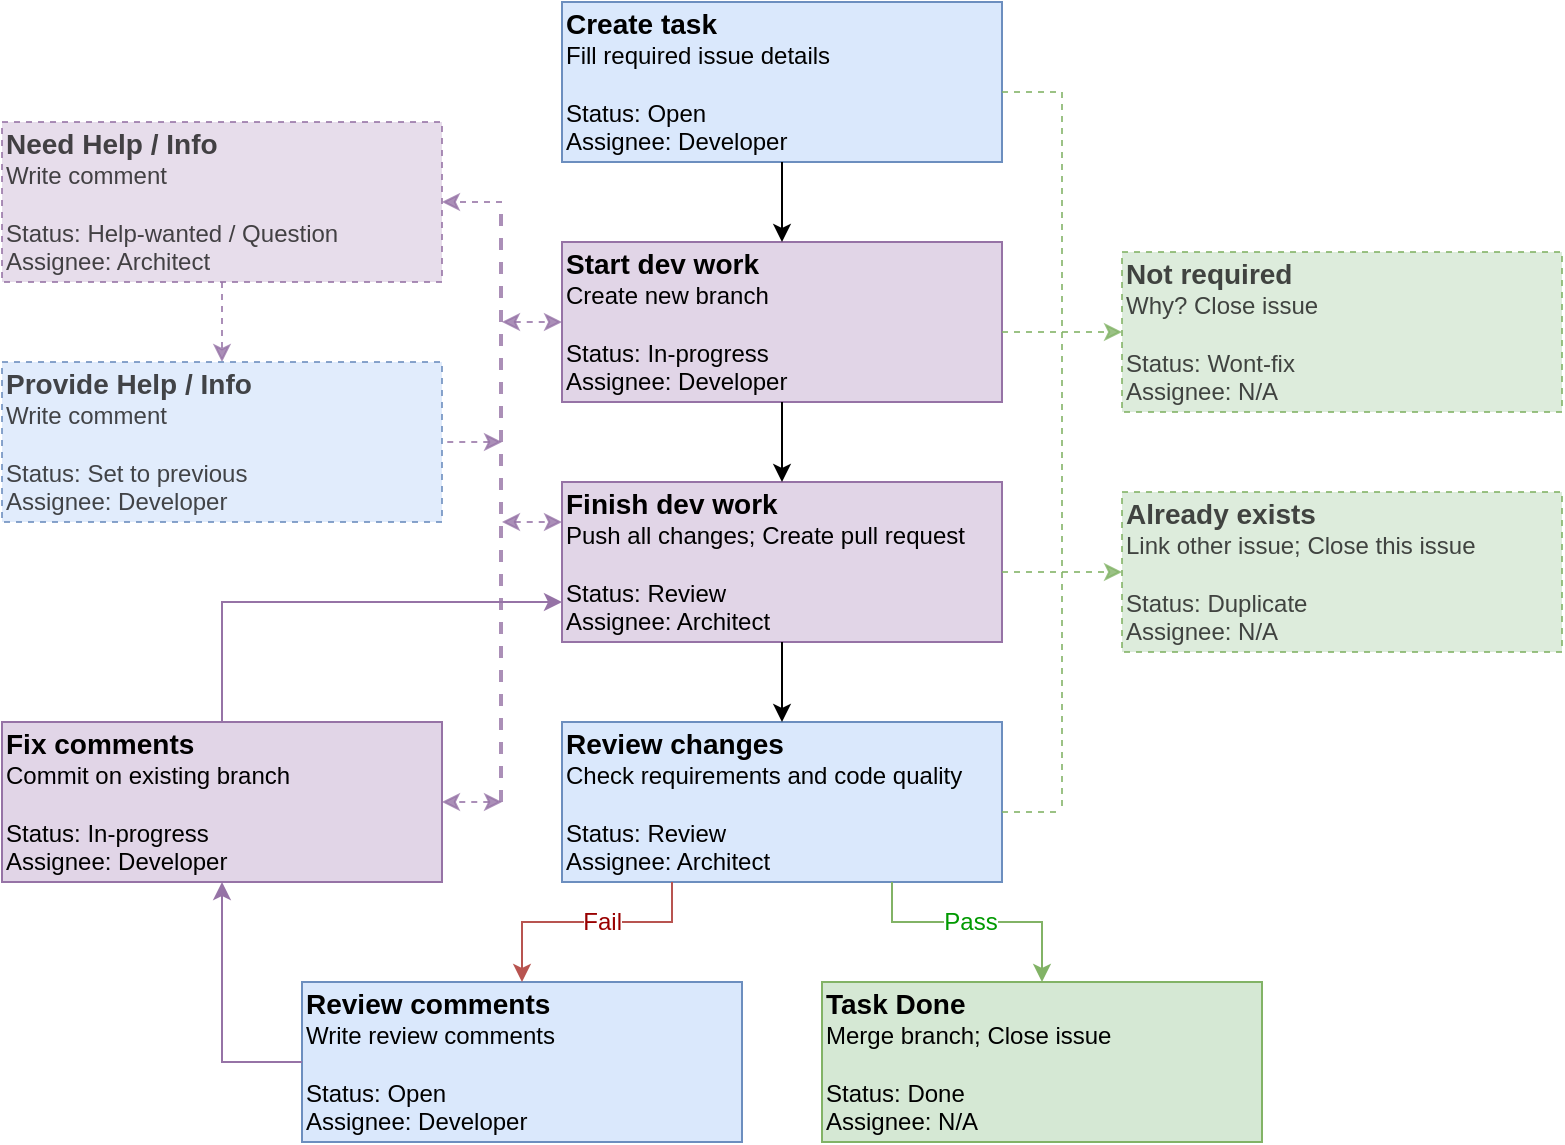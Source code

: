<mxfile version="12.1.3" type="device" pages="1"><diagram id="W3-kdU2JOZ4nRwxuRUKr" name="Page-1"><mxGraphModel dx="1408" dy="699" grid="1" gridSize="10" guides="1" tooltips="1" connect="1" arrows="1" fold="1" page="1" pageScale="1" pageWidth="827" pageHeight="1169" math="0" shadow="0"><root><mxCell id="0"/><mxCell id="1" parent="0"/><mxCell id="Jwh_z-GTUnnx5Zu9mCtA-1" value="&lt;b&gt;&lt;font style=&quot;font-size: 14px&quot;&gt;Create task&lt;/font&gt;&lt;/b&gt;&lt;br&gt;&lt;font style=&quot;font-size: 12px&quot;&gt;Fill required issue details&lt;br&gt;&lt;/font&gt;&lt;br&gt;Status: Open&lt;br&gt;Assignee: Developer" style="rounded=0;whiteSpace=wrap;html=1;align=left;fillColor=#dae8fc;strokeColor=#6c8ebf;" vertex="1" parent="1"><mxGeometry x="300" y="40" width="220" height="80" as="geometry"/></mxCell><mxCell id="Jwh_z-GTUnnx5Zu9mCtA-2" value="&lt;b style=&quot;font-size: 14px&quot;&gt;Start dev work&lt;br&gt;&lt;/b&gt;Create new branch&lt;br&gt;&lt;br&gt;Status: In-progress&lt;br&gt;Assignee: Developer" style="rounded=0;whiteSpace=wrap;html=1;align=left;fillColor=#e1d5e7;strokeColor=#9673a6;" vertex="1" parent="1"><mxGeometry x="300" y="160" width="220" height="80" as="geometry"/></mxCell><mxCell id="Jwh_z-GTUnnx5Zu9mCtA-3" value="&lt;b style=&quot;font-size: 14px&quot;&gt;Finish dev work&lt;br&gt;&lt;/b&gt;Push all changes; Create pull request&lt;br&gt;&lt;br&gt;Status: Review&lt;br&gt;Assignee: Architect" style="rounded=0;whiteSpace=wrap;html=1;align=left;fillColor=#e1d5e7;strokeColor=#9673a6;" vertex="1" parent="1"><mxGeometry x="300" y="280" width="220" height="80" as="geometry"/></mxCell><mxCell id="Jwh_z-GTUnnx5Zu9mCtA-4" value="&lt;b style=&quot;font-size: 14px&quot;&gt;Review changes&lt;br&gt;&lt;/b&gt;Check requirements and code quality&lt;br&gt;&lt;br&gt;Status: Review&lt;br&gt;Assignee: Architect" style="rounded=0;whiteSpace=wrap;html=1;align=left;fillColor=#dae8fc;strokeColor=#6c8ebf;" vertex="1" parent="1"><mxGeometry x="300" y="400" width="220" height="80" as="geometry"/></mxCell><mxCell id="Jwh_z-GTUnnx5Zu9mCtA-5" value="&lt;b style=&quot;font-size: 14px&quot;&gt;Task Done&lt;br&gt;&lt;/b&gt;Merge branch; Close issue&lt;br&gt;&lt;br&gt;Status: Done&lt;br&gt;Assignee: N/A" style="rounded=0;whiteSpace=wrap;html=1;align=left;fillColor=#d5e8d4;strokeColor=#82b366;" vertex="1" parent="1"><mxGeometry x="430" y="530" width="220" height="80" as="geometry"/></mxCell><mxCell id="Jwh_z-GTUnnx5Zu9mCtA-6" value="&lt;b style=&quot;font-size: 14px&quot;&gt;Review comments&lt;br&gt;&lt;/b&gt;Write review comments&lt;br&gt;&lt;br&gt;Status: Open&lt;br&gt;Assignee: Developer" style="rounded=0;whiteSpace=wrap;html=1;align=left;fillColor=#dae8fc;strokeColor=#6c8ebf;" vertex="1" parent="1"><mxGeometry x="170" y="530" width="220" height="80" as="geometry"/></mxCell><mxCell id="Jwh_z-GTUnnx5Zu9mCtA-7" value="&lt;b style=&quot;font-size: 14px&quot;&gt;Fix&amp;nbsp;comments&lt;br&gt;&lt;/b&gt;Commit on existing branch&lt;br&gt;&lt;br&gt;Status: In-progress&lt;br&gt;Assignee: Developer" style="rounded=0;whiteSpace=wrap;html=1;align=left;fillColor=#e1d5e7;strokeColor=#9673a6;" vertex="1" parent="1"><mxGeometry x="20" y="400" width="220" height="80" as="geometry"/></mxCell><mxCell id="Jwh_z-GTUnnx5Zu9mCtA-8" value="&lt;b style=&quot;font-size: 14px&quot;&gt;Not required&lt;br&gt;&lt;/b&gt;Why? Close issue&lt;br&gt;&lt;br&gt;Status: Wont-fix&lt;br&gt;Assignee: N/A" style="rounded=0;whiteSpace=wrap;html=1;align=left;fillColor=#d5e8d4;strokeColor=#82b366;comic=0;glass=0;fontStyle=0;shadow=0;dashed=1;fontColor=#1A1A1A;fillOpacity=100;strokeOpacity=100;opacity=80;textOpacity=80;" vertex="1" parent="1"><mxGeometry x="580" y="165" width="220" height="80" as="geometry"/></mxCell><mxCell id="Jwh_z-GTUnnx5Zu9mCtA-9" value="&lt;span style=&quot;font-size: 14px&quot;&gt;&lt;b&gt;Already exists&lt;/b&gt;&lt;/span&gt;&lt;br&gt;Link other issue; Close this issue&lt;br&gt;&lt;br&gt;Status: Duplicate&lt;br&gt;Assignee: N/A" style="rounded=0;whiteSpace=wrap;html=1;align=left;fillColor=#d5e8d4;strokeColor=#82b366;comic=0;glass=0;fontStyle=0;shadow=0;dashed=1;fontColor=#1A1A1A;fillOpacity=100;strokeOpacity=100;opacity=80;textOpacity=80;" vertex="1" parent="1"><mxGeometry x="580" y="285" width="220" height="80" as="geometry"/></mxCell><mxCell id="Jwh_z-GTUnnx5Zu9mCtA-10" value="" style="endArrow=classic;html=1;exitX=0.5;exitY=1;exitDx=0;exitDy=0;entryX=0.5;entryY=0;entryDx=0;entryDy=0;" edge="1" parent="1" source="Jwh_z-GTUnnx5Zu9mCtA-1" target="Jwh_z-GTUnnx5Zu9mCtA-2"><mxGeometry width="50" height="50" relative="1" as="geometry"><mxPoint x="60" y="670" as="sourcePoint"/><mxPoint x="110" y="620" as="targetPoint"/></mxGeometry></mxCell><mxCell id="Jwh_z-GTUnnx5Zu9mCtA-12" value="" style="endArrow=classic;html=1;exitX=0.5;exitY=1;exitDx=0;exitDy=0;entryX=0.5;entryY=0;entryDx=0;entryDy=0;" edge="1" parent="1" source="Jwh_z-GTUnnx5Zu9mCtA-2" target="Jwh_z-GTUnnx5Zu9mCtA-3"><mxGeometry width="50" height="50" relative="1" as="geometry"><mxPoint x="430" y="250" as="sourcePoint"/><mxPoint x="240" y="220" as="targetPoint"/></mxGeometry></mxCell><mxCell id="Jwh_z-GTUnnx5Zu9mCtA-13" value="" style="endArrow=classic;html=1;exitX=0.5;exitY=1;exitDx=0;exitDy=0;entryX=0.5;entryY=0;entryDx=0;entryDy=0;" edge="1" parent="1" source="Jwh_z-GTUnnx5Zu9mCtA-3" target="Jwh_z-GTUnnx5Zu9mCtA-4"><mxGeometry width="50" height="50" relative="1" as="geometry"><mxPoint x="110" y="280" as="sourcePoint"/><mxPoint x="160" y="230" as="targetPoint"/></mxGeometry></mxCell><mxCell id="Jwh_z-GTUnnx5Zu9mCtA-27" value="" style="line;strokeWidth=1;direction=south;html=1;fontSize=12;fillColor=#d5e8d4;strokeColor=#82b366;dashed=1;opacity=80;" vertex="1" parent="1"><mxGeometry x="540" y="85" width="20" height="360" as="geometry"/></mxCell><mxCell id="Jwh_z-GTUnnx5Zu9mCtA-31" value="" style="line;strokeWidth=1;html=1;fontSize=12;fillColor=#d5e8d4;strokeColor=#82b366;dashed=1;opacity=80;" vertex="1" parent="1"><mxGeometry x="520" y="80" width="30" height="10" as="geometry"/></mxCell><mxCell id="Jwh_z-GTUnnx5Zu9mCtA-33" value="" style="line;strokeWidth=1;html=1;fontSize=12;fillColor=#d5e8d4;strokeColor=#82b366;dashed=1;opacity=80;" vertex="1" parent="1"><mxGeometry x="520" y="200" width="30" height="10" as="geometry"/></mxCell><mxCell id="Jwh_z-GTUnnx5Zu9mCtA-34" value="" style="line;strokeWidth=1;html=1;fontSize=12;fillColor=#d5e8d4;strokeColor=#82b366;dashed=1;opacity=80;" vertex="1" parent="1"><mxGeometry x="520" y="320" width="30" height="10" as="geometry"/></mxCell><mxCell id="Jwh_z-GTUnnx5Zu9mCtA-35" value="" style="line;strokeWidth=1;html=1;fontSize=12;fillColor=#d5e8d4;strokeColor=#82b366;dashed=1;opacity=80;" vertex="1" parent="1"><mxGeometry x="520" y="440" width="30" height="10" as="geometry"/></mxCell><mxCell id="Jwh_z-GTUnnx5Zu9mCtA-37" value="" style="endArrow=classic;html=1;fontSize=12;fontColor=#009900;exitX=1;exitY=0.5;exitDx=0;exitDy=0;exitPerimeter=0;entryX=0;entryY=0.5;entryDx=0;entryDy=0;fillColor=#d5e8d4;strokeColor=#82b366;dashed=1;opacity=80;" edge="1" parent="1" source="Jwh_z-GTUnnx5Zu9mCtA-33" target="Jwh_z-GTUnnx5Zu9mCtA-8"><mxGeometry width="50" height="50" relative="1" as="geometry"><mxPoint x="630" y="145" as="sourcePoint"/><mxPoint x="680" y="95" as="targetPoint"/></mxGeometry></mxCell><mxCell id="Jwh_z-GTUnnx5Zu9mCtA-38" value="" style="endArrow=classic;html=1;fontSize=12;fontColor=#009900;entryX=0;entryY=0.5;entryDx=0;entryDy=0;fillColor=#d5e8d4;strokeColor=#82b366;exitX=1;exitY=0.5;exitDx=0;exitDy=0;exitPerimeter=0;dashed=1;opacity=80;" edge="1" parent="1" source="Jwh_z-GTUnnx5Zu9mCtA-34" target="Jwh_z-GTUnnx5Zu9mCtA-9"><mxGeometry width="50" height="50" relative="1" as="geometry"><mxPoint x="610" y="85" as="sourcePoint"/><mxPoint x="610" y="215" as="targetPoint"/></mxGeometry></mxCell><mxCell id="Jwh_z-GTUnnx5Zu9mCtA-56" value="" style="edgeStyle=orthogonalEdgeStyle;rounded=0;orthogonalLoop=1;jettySize=auto;html=1;dashed=1;endArrow=classic;endFill=1;fontSize=12;fontColor=#666666;align=center;fillColor=#e1d5e7;strokeColor=#9673a6;textOpacity=80;opacity=80;" edge="1" parent="1" source="Jwh_z-GTUnnx5Zu9mCtA-39" target="Jwh_z-GTUnnx5Zu9mCtA-55"><mxGeometry relative="1" as="geometry"/></mxCell><mxCell id="Jwh_z-GTUnnx5Zu9mCtA-39" value="&lt;span style=&quot;font-size: 14px&quot;&gt;&lt;b&gt;Need Help / Info&lt;br&gt;&lt;/b&gt;&lt;/span&gt;Write comment&lt;br&gt;&lt;br&gt;Status: Help-wanted / Question&lt;br&gt;Assignee: Architect" style="rounded=0;whiteSpace=wrap;html=1;align=left;fillColor=#e1d5e7;strokeColor=#9673a6;dashed=1;textOpacity=80;fontColor=#1A1A1A;opacity=80;" vertex="1" parent="1"><mxGeometry x="20" y="100" width="220" height="80" as="geometry"/></mxCell><mxCell id="Jwh_z-GTUnnx5Zu9mCtA-41" value="" style="edgeStyle=orthogonalEdgeStyle;elbow=horizontal;endArrow=classic;html=1;fontSize=12;fontColor=#009900;exitX=0.25;exitY=1;exitDx=0;exitDy=0;rounded=0;entryX=0.5;entryY=0;entryDx=0;entryDy=0;fillColor=#f8cecc;strokeColor=#b85450;" edge="1" parent="1" source="Jwh_z-GTUnnx5Zu9mCtA-4" target="Jwh_z-GTUnnx5Zu9mCtA-6"><mxGeometry width="50" height="50" relative="1" as="geometry"><mxPoint x="170" y="410" as="sourcePoint"/><mxPoint x="310" y="350" as="targetPoint"/><Array as="points"><mxPoint x="355" y="500"/><mxPoint x="280" y="500"/></Array></mxGeometry></mxCell><mxCell id="Jwh_z-GTUnnx5Zu9mCtA-43" value="Fail" style="text;html=1;resizable=0;points=[];align=right;verticalAlign=middle;labelBackgroundColor=#ffffff;fontSize=12;fontColor=#990000;horizontal=1;labelBorderColor=none;spacing=2;spacingBottom=9;spacingLeft=2;spacingRight=9;" vertex="1" connectable="0" parent="Jwh_z-GTUnnx5Zu9mCtA-41"><mxGeometry x="-0.579" y="-10" relative="1" as="geometry"><mxPoint x="-9" y="14" as="offset"/></mxGeometry></mxCell><mxCell id="Jwh_z-GTUnnx5Zu9mCtA-42" value="Pass" style="edgeStyle=orthogonalEdgeStyle;elbow=horizontal;endArrow=classic;html=1;fontSize=12;fontColor=#009900;exitX=0.75;exitY=1;exitDx=0;exitDy=0;rounded=0;entryX=0.5;entryY=0;entryDx=0;entryDy=0;fillColor=#d5e8d4;strokeColor=#82b366;align=center;spacingRight=8;" edge="1" parent="1" source="Jwh_z-GTUnnx5Zu9mCtA-4" target="Jwh_z-GTUnnx5Zu9mCtA-5"><mxGeometry width="50" height="50" relative="1" as="geometry"><mxPoint x="365" y="490" as="sourcePoint"/><mxPoint x="320" y="540" as="targetPoint"/><Array as="points"><mxPoint x="465" y="500"/><mxPoint x="540" y="500"/></Array></mxGeometry></mxCell><mxCell id="Jwh_z-GTUnnx5Zu9mCtA-44" value="" style="edgeStyle=orthogonalEdgeStyle;elbow=horizontal;endArrow=classic;html=1;fontSize=12;fontColor=#009900;exitX=0;exitY=0.5;exitDx=0;exitDy=0;rounded=0;entryX=0.5;entryY=1;entryDx=0;entryDy=0;fillColor=#e1d5e7;strokeColor=#9673a6;" edge="1" parent="1" source="Jwh_z-GTUnnx5Zu9mCtA-6" target="Jwh_z-GTUnnx5Zu9mCtA-7"><mxGeometry width="50" height="50" relative="1" as="geometry"><mxPoint x="80" y="590" as="sourcePoint"/><mxPoint x="175" y="530" as="targetPoint"/><Array as="points"><mxPoint x="130" y="570"/></Array></mxGeometry></mxCell><mxCell id="Jwh_z-GTUnnx5Zu9mCtA-49" value="" style="endArrow=none;html=1;dashed=1;fontSize=12;fontColor=#666666;align=center;fillColor=#e1d5e7;strokeColor=#9673a6;opacity=80;strokeWidth=2;startSize=7;endSize=7;jumpSize=7;" edge="1" parent="1"><mxGeometry width="50" height="50" relative="1" as="geometry"><mxPoint x="269.5" y="440" as="sourcePoint"/><mxPoint x="269.5" y="140" as="targetPoint"/></mxGeometry></mxCell><mxCell id="Jwh_z-GTUnnx5Zu9mCtA-51" value="" style="endArrow=classic;html=1;dashed=1;fontSize=12;fontColor=#666666;align=center;entryX=0;entryY=0.25;entryDx=0;entryDy=0;endFill=1;fillColor=#e1d5e7;strokeColor=#9673a6;opacity=80;startArrow=classic;startFill=1;" edge="1" parent="1" target="Jwh_z-GTUnnx5Zu9mCtA-3"><mxGeometry width="50" height="50" relative="1" as="geometry"><mxPoint x="270" y="300" as="sourcePoint"/><mxPoint x="150" y="260" as="targetPoint"/></mxGeometry></mxCell><mxCell id="Jwh_z-GTUnnx5Zu9mCtA-52" value="" style="endArrow=classic;html=1;dashed=1;fontSize=12;fontColor=#666666;align=center;entryX=0;entryY=0.5;entryDx=0;entryDy=0;endFill=1;fillColor=#e1d5e7;strokeColor=#9673a6;opacity=80;startArrow=classic;startFill=1;" edge="1" parent="1" target="Jwh_z-GTUnnx5Zu9mCtA-2"><mxGeometry width="50" height="50" relative="1" as="geometry"><mxPoint x="270" y="200" as="sourcePoint"/><mxPoint x="310" y="310" as="targetPoint"/></mxGeometry></mxCell><mxCell id="Jwh_z-GTUnnx5Zu9mCtA-53" value="" style="endArrow=classic;html=1;dashed=1;fontSize=12;fontColor=#666666;align=center;entryX=1;entryY=0.5;entryDx=0;entryDy=0;fillColor=#e1d5e7;strokeColor=#9673a6;opacity=80;" edge="1" parent="1" target="Jwh_z-GTUnnx5Zu9mCtA-39"><mxGeometry width="50" height="50" relative="1" as="geometry"><mxPoint x="270" y="140" as="sourcePoint"/><mxPoint x="120" y="255" as="targetPoint"/></mxGeometry></mxCell><mxCell id="Jwh_z-GTUnnx5Zu9mCtA-54" value="" style="endArrow=classic;html=1;dashed=1;fontSize=12;fontColor=#666666;align=center;entryX=1;entryY=0.5;entryDx=0;entryDy=0;fillColor=#e1d5e7;strokeColor=#9673a6;opacity=80;startArrow=classic;startFill=1;" edge="1" parent="1" target="Jwh_z-GTUnnx5Zu9mCtA-7"><mxGeometry width="50" height="50" relative="1" as="geometry"><mxPoint x="270" y="440" as="sourcePoint"/><mxPoint x="130" y="280" as="targetPoint"/></mxGeometry></mxCell><mxCell id="Jwh_z-GTUnnx5Zu9mCtA-55" value="&lt;span style=&quot;font-size: 14px&quot;&gt;&lt;b&gt;Provide Help / Info&lt;br&gt;&lt;/b&gt;&lt;/span&gt;Write comment&lt;br&gt;&lt;br&gt;Status: Set to previous&lt;br&gt;Assignee: Developer" style="rounded=0;whiteSpace=wrap;html=1;align=left;fillColor=#dae8fc;strokeColor=#6c8ebf;dashed=1;textOpacity=80;fontColor=#1A1A1A;opacity=80;" vertex="1" parent="1"><mxGeometry x="20" y="220" width="220" height="80" as="geometry"/></mxCell><mxCell id="Jwh_z-GTUnnx5Zu9mCtA-60" value="" style="endArrow=none;html=1;dashed=1;fontSize=12;fontColor=#666666;align=center;entryX=1;entryY=0.5;entryDx=0;entryDy=0;fillColor=#e1d5e7;strokeColor=#9673a6;opacity=80;endFill=0;startArrow=classic;startFill=1;" edge="1" parent="1" target="Jwh_z-GTUnnx5Zu9mCtA-55"><mxGeometry width="50" height="50" relative="1" as="geometry"><mxPoint x="270" y="260" as="sourcePoint"/><mxPoint x="90" y="630" as="targetPoint"/></mxGeometry></mxCell><mxCell id="Jwh_z-GTUnnx5Zu9mCtA-22" value="" style="edgeStyle=orthogonalEdgeStyle;elbow=horizontal;endArrow=classic;html=1;fontSize=12;fontColor=#009900;exitX=0.5;exitY=0;exitDx=0;exitDy=0;rounded=0;fillColor=#e1d5e7;strokeColor=#9673a6;" edge="1" parent="1" source="Jwh_z-GTUnnx5Zu9mCtA-7"><mxGeometry width="50" height="50" relative="1" as="geometry"><mxPoint x="90" y="230" as="sourcePoint"/><mxPoint x="300" y="340" as="targetPoint"/><Array as="points"><mxPoint x="130" y="340"/></Array></mxGeometry></mxCell></root></mxGraphModel></diagram></mxfile>